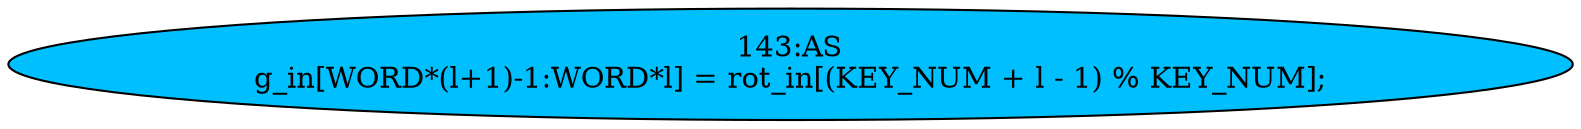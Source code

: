 strict digraph "" {
	node [label="\N"];
	"143:AS"	 [ast="<pyverilog.vparser.ast.Assign object at 0x7ff64a23e2d0>",
		def_var="['g_in']",
		fillcolor=deepskyblue,
		label="143:AS
g_in[WORD*(l+1)-1:WORD*l] = rot_in[(KEY_NUM + l - 1) % KEY_NUM];",
		statements="[]",
		style=filled,
		typ=Assign,
		use_var="['rot_in', 'KEY_NUM', 'l', 'KEY_NUM']"];
}
